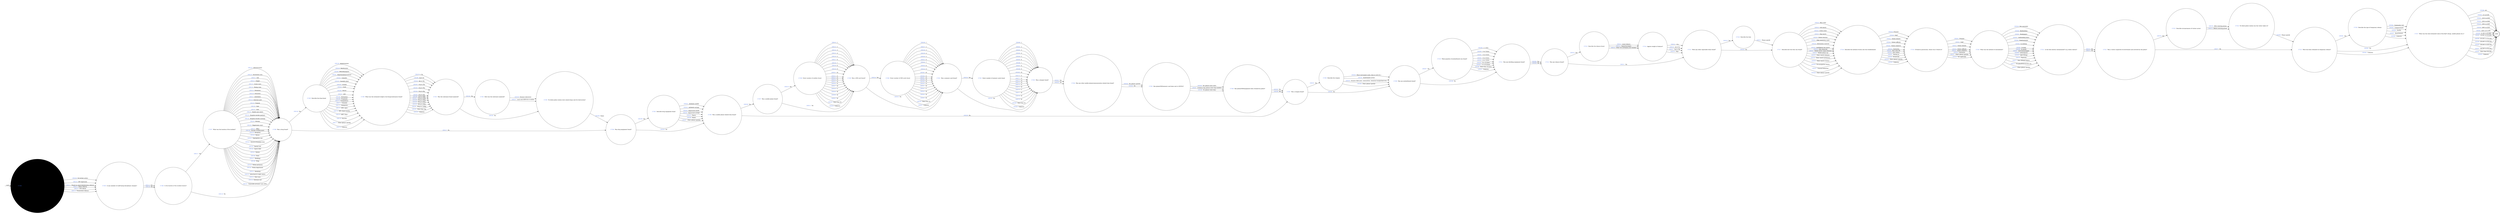 digraph FIND_5 {
  rankdir=LR;
  node [shape = circle];

  START_NODE [label="", shape=none];
  START_NODE -> 57284 [label = "start"];
  END_NODE [label="END", shape="doublecircle"];
  57284 [label=< <FONT COLOR="royalblue">57284 </FONT> What was the main management outcome of this incident? >, style="filled", color="#DDD"];
  57284 -> 57285 [label=< <FONT COLOR="royalblue">209109 </FONT> No further action >];
  57284 -> 57285 [label=< <FONT COLOR="royalblue">209110 </FONT> IEP regression >];
  57284 -> 57285 [label=< <FONT COLOR="royalblue">209111 </FONT> Placed on report/adjudication referral >];
  57284 -> 57285 [label=< <FONT COLOR="royalblue">209112 </FONT> Police referral >];
  57284 -> 57285 [label=< <FONT COLOR="royalblue">209113 </FONT> CPS refrral >, color="#DDD"];
  57284 -> 57285 [label=< <FONT COLOR="royalblue">209114 </FONT> Prosecution referral >];
  57285 [label=< <FONT COLOR="royalblue">57285 </FONT> Is any member of staff facing disciplinary charges? >];
  57285 -> 57286 [label=< <FONT COLOR="royalblue">209115 </FONT> Yes >];
  57285 -> 57286 [label=< <FONT COLOR="royalblue">209116 </FONT> No >];
  57286 [label=< <FONT COLOR="royalblue">57286 </FONT> Is the location of the incident known? >];
  57286 -> 57287 [label=< <FONT COLOR="royalblue">209117 </FONT> Yes >];
  57286 -> 57288 [label=< <FONT COLOR="royalblue">209118 </FONT> No >];
  57287 [label=< <FONT COLOR="royalblue">57287 </FONT> What was the location of the incident? >];
  57287 -> 57288 [label=< <FONT COLOR="royalblue">209119 </FONT> Administration >];
  57287 -> 57288 [label=< <FONT COLOR="royalblue">209120 </FONT> Association area >];
  57287 -> 57288 [label=< <FONT COLOR="royalblue">209121 </FONT> Cell >];
  57287 -> 57288 [label=< <FONT COLOR="royalblue">209122 </FONT> Chapel >];
  57287 -> 57288 [label=< <FONT COLOR="royalblue">209123 </FONT> Crown court >];
  57287 -> 57288 [label=< <FONT COLOR="royalblue">209124 </FONT> Dining room >];
  57287 -> 57288 [label=< <FONT COLOR="royalblue">209125 </FONT> Dormitory >];
  57287 -> 57288 [label=< <FONT COLOR="royalblue">209126 </FONT> Education >];
  57287 -> 57288 [label=< <FONT COLOR="royalblue">209127 </FONT> Elsewhere >];
  57287 -> 57288 [label=< <FONT COLOR="royalblue">209128 </FONT> Exercise yard >];
  57287 -> 57288 [label=< <FONT COLOR="royalblue">209129 </FONT> Funeral >];
  57287 -> 57288 [label=< <FONT COLOR="royalblue">209130 </FONT> Gate >];
  57287 -> 57288 [label=< <FONT COLOR="royalblue">209131 </FONT> Gym >];
  57287 -> 57288 [label=< <FONT COLOR="royalblue">209132 </FONT> Health care centre >];
  57287 -> 57288 [label=< <FONT COLOR="royalblue">209133 </FONT> Hospital outside (patient) >];
  57287 -> 57288 [label=< <FONT COLOR="royalblue">209134 </FONT> Hospital outside (visiting) >];
  57287 -> 57288 [label=< <FONT COLOR="royalblue">209135 </FONT> Kitchen >];
  57287 -> 57288 [label=< <FONT COLOR="royalblue">209136 </FONT> Magistrates court >];
  57287 -> 57288 [label=< <FONT COLOR="royalblue">209137 </FONT> Office >];
  57287 -> 57288 [label=< <FONT COLOR="royalblue">209138 </FONT> Outside working party >];
  57287 -> 57288 [label=< <FONT COLOR="royalblue">209139 </FONT> Reception >];
  57287 -> 57288 [label=< <FONT COLOR="royalblue">209140 </FONT> Recess >];
  57287 -> 57288 [label=< <FONT COLOR="royalblue">209141 </FONT> Segregation unit >];
  57287 -> 57288 [label=< <FONT COLOR="royalblue">209142 </FONT> Showers/changing room >];
  57287 -> 57288 [label=< <FONT COLOR="royalblue">209143 </FONT> Special unit >];
  57287 -> 57288 [label=< <FONT COLOR="royalblue">209144 </FONT> Sports field >];
  57287 -> 57288 [label=< <FONT COLOR="royalblue">209145 </FONT> Vehicle >];
  57287 -> 57288 [label=< <FONT COLOR="royalblue">209146 </FONT> Visits >];
  57287 -> 57288 [label=< <FONT COLOR="royalblue">209147 </FONT> Weddings >];
  57287 -> 57288 [label=< <FONT COLOR="royalblue">209148 </FONT> Wing >];
  57287 -> 57288 [label=< <FONT COLOR="royalblue">209149 </FONT> Within perimeter >];
  57287 -> 57288 [label=< <FONT COLOR="royalblue">209150 </FONT> Works department >];
  57287 -> 57288 [label=< <FONT COLOR="royalblue">209151 </FONT> Workshop >];
  57287 -> 57288 [label=< <FONT COLOR="royalblue">209152 </FONT> Induction/1st night centre >];
  57287 -> 57288 [label=< <FONT COLOR="royalblue">209153 </FONT> Mail room >];
  57287 -> 57288 [label=< <FONT COLOR="royalblue">209154 </FONT> External roof >];
  57287 -> 57288 [label=< <FONT COLOR="royalblue">209155 </FONT> Vulnerable prisoners unit (VPU) >];
  57288 [label=< <FONT COLOR="royalblue">57288 </FONT> Was a drug found? >];
  57288 -> 57289 [label=< <FONT COLOR="royalblue">209156 </FONT> Yes >];
  57288 -> 57294 [label=< <FONT COLOR="royalblue">209157 </FONT> No >];
  57289 [label=< <FONT COLOR="royalblue">57289 </FONT> Describe the drug found >];
  57289 -> 57290 [label=< <FONT COLOR="royalblue">209158 </FONT> Amphetamines >];
  57289 -> 57290 [label=< <FONT COLOR="royalblue">209159 </FONT> Barbiturates >];
  57289 -> 57290 [label=< <FONT COLOR="royalblue">209160 </FONT> Benzodiazepines >];
  57289 -> 57290 [label=< <FONT COLOR="royalblue">209161 </FONT> Buprenorphine/subutex >];
  57289 -> 57290 [label=< <FONT COLOR="royalblue">209162 </FONT> Cannabis >];
  57289 -> 57290 [label=< <FONT COLOR="royalblue">209163 </FONT> Cannabis plant >];
  57289 -> 57290 [label=< <FONT COLOR="royalblue">209164 </FONT> Cocaine >];
  57289 -> 57290 [label=< <FONT COLOR="royalblue">209165 </FONT> Crack >];
  57289 -> 57290 [label=< <FONT COLOR="royalblue">209166 </FONT> Heroin >];
  57289 -> 57290 [label=< <FONT COLOR="royalblue">209167 </FONT> LSD >];
  57289 -> 57290 [label=< <FONT COLOR="royalblue">209168 </FONT> Methadone >];
  57289 -> 57290 [label=< <FONT COLOR="royalblue">209169 </FONT> Pregabalin >];
  57289 -> 57290 [label=< <FONT COLOR="royalblue">209170 </FONT> Tranquilisers >];
  57289 -> 57290 [label=< <FONT COLOR="royalblue">209171 </FONT> Tramadol >];
  57289 -> 57290 [label=< <FONT COLOR="royalblue">209172 </FONT> Gabapentin >];
  57289 -> 57290 [label=< <FONT COLOR="royalblue">209173 </FONT> NPS: spice >];
  57289 -> 57290 [label=< <FONT COLOR="royalblue">209174 </FONT> NPS: black mamba >];
  57289 -> 57290 [label=< <FONT COLOR="royalblue">209175 </FONT> NPS: other >];
  57289 -> 57290 [label=< <FONT COLOR="royalblue">209176 </FONT> Steroids >];
  57289 -> 57290 [label=< <FONT COLOR="royalblue">209177 </FONT> Other (please specify) >];
  57289 -> 57290 [label=< <FONT COLOR="royalblue">209178 </FONT> Unknown >];
  57290 [label=< <FONT COLOR="royalblue">57290 </FONT> What was the estimated weight of all drugs/substances found? >];
  57290 -> 57291 [label=< <FONT COLOR="royalblue">209179 </FONT> &lt;1g >];
  57290 -> 57291 [label=< <FONT COLOR="royalblue">209180 </FONT> 2g to 5g >];
  57290 -> 57291 [label=< <FONT COLOR="royalblue">209181 </FONT> 6g to 10g >];
  57290 -> 57291 [label=< <FONT COLOR="royalblue">209182 </FONT> 11g to 20g >];
  57290 -> 57291 [label=< <FONT COLOR="royalblue">209183 </FONT> 21g to 30g >];
  57290 -> 57291 [label=< <FONT COLOR="royalblue">209184 </FONT> 31g to 40g >];
  57290 -> 57291 [label=< <FONT COLOR="royalblue">209185 </FONT> 41g to 50g >];
  57290 -> 57291 [label=< <FONT COLOR="royalblue">209186 </FONT> 51g to 100g >];
  57290 -> 57291 [label=< <FONT COLOR="royalblue">209187 </FONT> 101g to 200g >];
  57290 -> 57291 [label=< <FONT COLOR="royalblue">209188 </FONT> 201g to 300g >];
  57290 -> 57291 [label=< <FONT COLOR="royalblue">209189 </FONT> 301g to 400g >];
  57290 -> 57291 [label=< <FONT COLOR="royalblue">209190 </FONT> 401g to 500g >];
  57290 -> 57291 [label=< <FONT COLOR="royalblue">209191 </FONT> 501g to 1,000g >];
  57290 -> 57291 [label=< <FONT COLOR="royalblue">209192 </FONT> More than 1kg >];
  57290 -> 57291 [label=< <FONT COLOR="royalblue">209193 </FONT> Unknown >];
  57291 [label=< <FONT COLOR="royalblue">57291 </FONT> Was the substance found analysed? >];
  57291 -> 57292 [label=< <FONT COLOR="royalblue">209194 </FONT> Yes >];
  57291 -> 57293 [label=< <FONT COLOR="royalblue">209195 </FONT> No >];
  57292 [label=< <FONT COLOR="royalblue">57292 </FONT> How was the substance analysed? >];
  57292 -> 57293 [label=< <FONT COLOR="royalblue">209196 </FONT> Forensic laboratory >];
  57292 -> 57293 [label=< <FONT COLOR="royalblue">209197 </FONT> Local with BDH kit or similar >];
  57293 [label=< <FONT COLOR="royalblue">57293 </FONT> To which police station were seized drugs sent for destruction? >];
  57293 -> 57294 [label=< <FONT COLOR="royalblue">209198 </FONT> Name >];
  57294 [label=< <FONT COLOR="royalblue">57294 </FONT> Was drug equipment found? >];
  57294 -> 57295 [label=< <FONT COLOR="royalblue">209199 </FONT> Yes >];
  57294 -> 57296 [label=< <FONT COLOR="royalblue">209200 </FONT> No >];
  57295 [label=< <FONT COLOR="royalblue">57295 </FONT> Describe drug equipment found >];
  57295 -> 57296 [label=< <FONT COLOR="royalblue">209201 </FONT> Authentic needle >];
  57295 -> 57296 [label=< <FONT COLOR="royalblue">209202 </FONT> Authentic syringe >];
  57295 -> 57296 [label=< <FONT COLOR="royalblue">209203 </FONT> Improvised needle >];
  57295 -> 57296 [label=< <FONT COLOR="royalblue">209204 </FONT> Improvised syringe >];
  57295 -> 57296 [label=< <FONT COLOR="royalblue">209205 </FONT> Pipe(s) >];
  57295 -> 57296 [label=< <FONT COLOR="royalblue">209206 </FONT> Roach >];
  57295 -> 57296 [label=< <FONT COLOR="royalblue">209207 </FONT> Other (please specify) >];
  57296 [label=< <FONT COLOR="royalblue">57296 </FONT> Was a mobile phone related item found? >];
  57296 -> 57297 [label=< <FONT COLOR="royalblue">209208 </FONT> Yes >];
  57296 -> 57307 [label=< <FONT COLOR="royalblue">209209 </FONT> No >];
  57297 [label=< <FONT COLOR="royalblue">57297 </FONT> Was a mobile phone found? >];
  57297 -> 57298 [label=< <FONT COLOR="royalblue">209210 </FONT> Yes >];
  57297 -> 57299 [label=< <FONT COLOR="royalblue">209211 </FONT> No >];
  57298 [label=< <FONT COLOR="royalblue">57298 </FONT> Enter number of mobiles found >];
  57298 -> 57299 [label=< <FONT COLOR="royalblue">209212 </FONT> 1 >];
  57298 -> 57299 [label=< <FONT COLOR="royalblue">209213 </FONT> 2 >];
  57298 -> 57299 [label=< <FONT COLOR="royalblue">209214 </FONT> 3 >];
  57298 -> 57299 [label=< <FONT COLOR="royalblue">209215 </FONT> 4 >];
  57298 -> 57299 [label=< <FONT COLOR="royalblue">209216 </FONT> 5 >];
  57298 -> 57299 [label=< <FONT COLOR="royalblue">209217 </FONT> 6 >];
  57298 -> 57299 [label=< <FONT COLOR="royalblue">209218 </FONT> 7 >];
  57298 -> 57299 [label=< <FONT COLOR="royalblue">209219 </FONT> 8 >];
  57298 -> 57299 [label=< <FONT COLOR="royalblue">209220 </FONT> 9 >];
  57298 -> 57299 [label=< <FONT COLOR="royalblue">209221 </FONT> 10 >];
  57298 -> 57299 [label=< <FONT COLOR="royalblue">209222 </FONT> 11 >];
  57298 -> 57299 [label=< <FONT COLOR="royalblue">209223 </FONT> 12 >];
  57298 -> 57299 [label=< <FONT COLOR="royalblue">209224 </FONT> 13 >];
  57298 -> 57299 [label=< <FONT COLOR="royalblue">209225 </FONT> 14 >];
  57298 -> 57299 [label=< <FONT COLOR="royalblue">209226 </FONT> 15 >];
  57298 -> 57299 [label=< <FONT COLOR="royalblue">209227 </FONT> 16 >];
  57298 -> 57299 [label=< <FONT COLOR="royalblue">209228 </FONT> 17 >];
  57298 -> 57299 [label=< <FONT COLOR="royalblue">209229 </FONT> 18 >];
  57298 -> 57299 [label=< <FONT COLOR="royalblue">209230 </FONT> 19 >];
  57298 -> 57299 [label=< <FONT COLOR="royalblue">209231 </FONT> 20 >];
  57298 -> 57299 [label=< <FONT COLOR="royalblue">209232 </FONT> More than 20 >];
  57298 -> 57299 [label=< <FONT COLOR="royalblue">209233 </FONT> Unknown >];
  57299 [label=< <FONT COLOR="royalblue">57299 </FONT> Was a SIM card found? >];
  57299 -> 57300 [label=< <FONT COLOR="royalblue">209234 </FONT> Yes >];
  57299 -> 57301 [label=< <FONT COLOR="royalblue">209235 </FONT> No >];
  57300 [label=< <FONT COLOR="royalblue">57300 </FONT> Enter number of SIM cards found >];
  57300 -> 57301 [label=< <FONT COLOR="royalblue">209236 </FONT> 1 >];
  57300 -> 57301 [label=< <FONT COLOR="royalblue">209237 </FONT> 2 >];
  57300 -> 57301 [label=< <FONT COLOR="royalblue">209238 </FONT> 3 >];
  57300 -> 57301 [label=< <FONT COLOR="royalblue">209239 </FONT> 4 >];
  57300 -> 57301 [label=< <FONT COLOR="royalblue">209240 </FONT> 5 >];
  57300 -> 57301 [label=< <FONT COLOR="royalblue">209241 </FONT> 6 >];
  57300 -> 57301 [label=< <FONT COLOR="royalblue">209242 </FONT> 7 >];
  57300 -> 57301 [label=< <FONT COLOR="royalblue">209243 </FONT> 8 >];
  57300 -> 57301 [label=< <FONT COLOR="royalblue">209244 </FONT> 9 >];
  57300 -> 57301 [label=< <FONT COLOR="royalblue">209245 </FONT> 10 >];
  57300 -> 57301 [label=< <FONT COLOR="royalblue">209246 </FONT> 11 >];
  57300 -> 57301 [label=< <FONT COLOR="royalblue">209247 </FONT> 12 >];
  57300 -> 57301 [label=< <FONT COLOR="royalblue">209248 </FONT> 13 >];
  57300 -> 57301 [label=< <FONT COLOR="royalblue">209249 </FONT> 14 >];
  57300 -> 57301 [label=< <FONT COLOR="royalblue">209250 </FONT> 15 >];
  57300 -> 57301 [label=< <FONT COLOR="royalblue">209251 </FONT> 16 >];
  57300 -> 57301 [label=< <FONT COLOR="royalblue">209252 </FONT> 17 >];
  57300 -> 57301 [label=< <FONT COLOR="royalblue">209253 </FONT> 18 >];
  57300 -> 57301 [label=< <FONT COLOR="royalblue">209254 </FONT> 19 >];
  57300 -> 57301 [label=< <FONT COLOR="royalblue">209255 </FONT> 20 >];
  57300 -> 57301 [label=< <FONT COLOR="royalblue">209256 </FONT> More than 20 >];
  57300 -> 57301 [label=< <FONT COLOR="royalblue">209257 </FONT> Unknown >];
  57301 [label=< <FONT COLOR="royalblue">57301 </FONT> Was a memory card found? >];
  57301 -> 57302 [label=< <FONT COLOR="royalblue">209258 </FONT> Yes >];
  57301 -> 57303 [label=< <FONT COLOR="royalblue">209259 </FONT> No >];
  57302 [label=< <FONT COLOR="royalblue">57302 </FONT> Enter number of memory cards found >];
  57302 -> 57303 [label=< <FONT COLOR="royalblue">209260 </FONT> 1 >];
  57302 -> 57303 [label=< <FONT COLOR="royalblue">209261 </FONT> 2 >];
  57302 -> 57303 [label=< <FONT COLOR="royalblue">209262 </FONT> 3 >];
  57302 -> 57303 [label=< <FONT COLOR="royalblue">209263 </FONT> 4 >];
  57302 -> 57303 [label=< <FONT COLOR="royalblue">209264 </FONT> 5 >];
  57302 -> 57303 [label=< <FONT COLOR="royalblue">209265 </FONT> 6 >];
  57302 -> 57303 [label=< <FONT COLOR="royalblue">209266 </FONT> 7 >];
  57302 -> 57303 [label=< <FONT COLOR="royalblue">209267 </FONT> 8 >];
  57302 -> 57303 [label=< <FONT COLOR="royalblue">209268 </FONT> 9 >];
  57302 -> 57303 [label=< <FONT COLOR="royalblue">209269 </FONT> 10 >];
  57302 -> 57303 [label=< <FONT COLOR="royalblue">209270 </FONT> 11 >];
  57302 -> 57303 [label=< <FONT COLOR="royalblue">209271 </FONT> 12 >];
  57302 -> 57303 [label=< <FONT COLOR="royalblue">209272 </FONT> 13 >];
  57302 -> 57303 [label=< <FONT COLOR="royalblue">209273 </FONT> 14 >];
  57302 -> 57303 [label=< <FONT COLOR="royalblue">209274 </FONT> 15 >];
  57302 -> 57303 [label=< <FONT COLOR="royalblue">209275 </FONT> 16 >];
  57302 -> 57303 [label=< <FONT COLOR="royalblue">209276 </FONT> 17 >];
  57302 -> 57303 [label=< <FONT COLOR="royalblue">209277 </FONT> 18 >];
  57302 -> 57303 [label=< <FONT COLOR="royalblue">209278 </FONT> 19 >];
  57302 -> 57303 [label=< <FONT COLOR="royalblue">209279 </FONT> 20 >];
  57302 -> 57303 [label=< <FONT COLOR="royalblue">209280 </FONT> More than 20 >];
  57302 -> 57303 [label=< <FONT COLOR="royalblue">209281 </FONT> Unknown >];
  57303 [label=< <FONT COLOR="royalblue">57303 </FONT> Was a charger found? >];
  57303 -> 57304 [label=< <FONT COLOR="royalblue">209282 </FONT> Yes >];
  57303 -> 57304 [label=< <FONT COLOR="royalblue">209283 </FONT> No >];
  57304 [label=< <FONT COLOR="royalblue">57304 </FONT> Was any other mobile phone/communication related item found? >];
  57304 -> 57305 [label=< <FONT COLOR="royalblue">209284 </FONT> Yes (please specify) >];
  57304 -> 57305 [label=< <FONT COLOR="royalblue">209285 </FONT> No >];
  57305 [label=< <FONT COLOR="royalblue">57305 </FONT> Has phone/SIM/memory card been sent to NDTSG? >];
  57305 -> 57306 [label=< <FONT COLOR="royalblue">209286 </FONT> Yes (please enter date) >];
  57305 -> 57306 [label=< <FONT COLOR="royalblue">209287 </FONT> Evidence bag (please enter bag number) >];
  57305 -> 57306 [label=< <FONT COLOR="royalblue">209288 </FONT> No (please state why) >];
  57306 [label=< <FONT COLOR="royalblue">57306 </FONT> Has phone/SIM/equipment been retained by police? >];
  57306 -> 57307 [label=< <FONT COLOR="royalblue">209289 </FONT> Yes >];
  57306 -> 57307 [label=< <FONT COLOR="royalblue">209290 </FONT> No >];
  57307 [label=< <FONT COLOR="royalblue">57307 </FONT> Was a weapon found? >];
  57307 -> 57308 [label=< <FONT COLOR="royalblue">209291 </FONT> Yes >];
  57307 -> 57309 [label=< <FONT COLOR="royalblue">209292 </FONT> No >];
  57308 [label=< <FONT COLOR="royalblue">57308 </FONT> Describe the weapon >];
  57308 -> 57309 [label=< <FONT COLOR="royalblue">209293 </FONT> Blunt instrument (cosh, item in sock etc.) >];
  57308 -> 57309 [label=< <FONT COLOR="royalblue">209294 </FONT> Knife/bladed article >];
  57308 -> 57309 [label=< <FONT COLOR="royalblue">209295 </FONT> Firearm (fake guns, ammunition, chemiical incapacitant etc.) >];
  57308 -> 57309 [label=< <FONT COLOR="royalblue">209296 </FONT> Other (please specify) >];
  57309 [label=< <FONT COLOR="royalblue">57309 </FONT> Was any alcohol/hooch found? >];
  57309 -> 57310 [label=< <FONT COLOR="royalblue">209297 </FONT> Yes >];
  57309 -> 57311 [label=< <FONT COLOR="royalblue">209298 </FONT> No >];
  57310 [label=< <FONT COLOR="royalblue">57310 </FONT> What quantity of alcohol/hooch was found? >];
  57310 -> 57311 [label=< <FONT COLOR="royalblue">209299 </FONT> &lt; 1 litre >];
  57310 -> 57311 [label=< <FONT COLOR="royalblue">209300 </FONT> 1 to 2 litres >];
  57310 -> 57311 [label=< <FONT COLOR="royalblue">209301 </FONT> 2 to 3 litres >];
  57310 -> 57311 [label=< <FONT COLOR="royalblue">209302 </FONT> 3 to 4 litres >];
  57310 -> 57311 [label=< <FONT COLOR="royalblue">209303 </FONT> 4 to 5 litres >];
  57310 -> 57311 [label=< <FONT COLOR="royalblue">209304 </FONT> 6 to 10 litres >];
  57310 -> 57311 [label=< <FONT COLOR="royalblue">209305 </FONT> 11 to 20 litres >];
  57310 -> 57311 [label=< <FONT COLOR="royalblue">209306 </FONT> More than 20 litres >];
  57310 -> 57311 [label=< <FONT COLOR="royalblue">209307 </FONT> Unknown >];
  57311 [label=< <FONT COLOR="royalblue">57311 </FONT> Was any distilling equipment found? >];
  57311 -> 57312 [label=< <FONT COLOR="royalblue">209308 </FONT> Yes >];
  57311 -> 57312 [label=< <FONT COLOR="royalblue">209309 </FONT> No >];
  57312 [label=< <FONT COLOR="royalblue">57312 </FONT> Was any tobacco found? >];
  57312 -> 57313 [label=< <FONT COLOR="royalblue">209310 </FONT> Yes >];
  57312 -> 57315 [label=< <FONT COLOR="royalblue">209311 </FONT> No >];
  57313 [label=< <FONT COLOR="royalblue">57313 </FONT> Describe the tobacco found >];
  57313 -> 57314 [label=< <FONT COLOR="royalblue">209312 </FONT> Loose tobacco >];
  57313 -> 57314 [label=< <FONT COLOR="royalblue">209313 </FONT> Cigarettes/cigars >];
  57313 -> 57314 [label=< <FONT COLOR="royalblue">209314 </FONT> Other (inc packaging and roaches) >];
  57314 [label=< <FONT COLOR="royalblue">57314 </FONT> Approx weight of tobacco? >];
  57314 -> 57315 [label=< <FONT COLOR="royalblue">209315 </FONT> &lt;1g >];
  57314 -> 57315 [label=< <FONT COLOR="royalblue">209316 </FONT> 2g to 5g >];
  57314 -> 57315 [label=< <FONT COLOR="royalblue">209317 </FONT> 6g to 10g >];
  57314 -> 57315 [label=< <FONT COLOR="royalblue">209318 </FONT> 10g+ >];
  57315 [label=< <FONT COLOR="royalblue">57315 </FONT> Were any other reportable items found? >];
  57315 -> 57316 [label=< <FONT COLOR="royalblue">209319 </FONT> Yes >];
  57315 -> 57317 [label=< <FONT COLOR="royalblue">209320 </FONT> No >];
  57316 [label=< <FONT COLOR="royalblue">57316 </FONT> Describe the item >];
  57316 -> 57317 [label=< <FONT COLOR="royalblue">209321 </FONT> Please specify >];
  57317 [label=< <FONT COLOR="royalblue">57317 </FONT> Describe how the item was found? >];
  57317 -> 57318 [label=< <FONT COLOR="royalblue">209322 </FONT> Boss chair >];
  57317 -> 57318 [label=< <FONT COLOR="royalblue">209323 </FONT> Cell search >];
  57317 -> 57318 [label=< <FONT COLOR="royalblue">209324 </FONT> Crime scene >];
  57317 -> 57318 [label=< <FONT COLOR="royalblue">209325 </FONT> Dog search >];
  57317 -> 57318 [label=< <FONT COLOR="royalblue">209326 </FONT> Drone recovery >];
  57317 -> 57318 [label=< <FONT COLOR="royalblue">209327 </FONT> High sensitivity wand >];
  57317 -> 57318 [label=< <FONT COLOR="royalblue">209328 </FONT> Information received >];
  57317 -> 57318 [label=< <FONT COLOR="royalblue">209329 </FONT> Intelligence led search >];
  57317 -> 57318 [label=< <FONT COLOR="royalblue">209330 </FONT> Item observed >];
  57317 -> 57318 [label=< <FONT COLOR="royalblue">209331 </FONT> Mobile phone signal detector >];
  57317 -> 57318 [label=< <FONT COLOR="royalblue">209332 </FONT> Mobile phone rod >];
  57317 -> 57318 [label=< <FONT COLOR="royalblue">209333 </FONT> Other search (inmate) >];
  57317 -> 57318 [label=< <FONT COLOR="royalblue">209334 </FONT> Other search (premises) >];
  57317 -> 57318 [label=< <FONT COLOR="royalblue">209335 </FONT> Other search (visitor) >];
  57317 -> 57318 [label=< <FONT COLOR="royalblue">209336 </FONT> Pre-occupation search >];
  57317 -> 57318 [label=< <FONT COLOR="royalblue">209337 </FONT> Unusual behaviour >];
  57317 -> 57318 [label=< <FONT COLOR="royalblue">209338 </FONT> Other (please specify) >];
  57318 [label=< <FONT COLOR="royalblue">57318 </FONT> Describe the method of entry into the establishment >];
  57318 -> 57319 [label=< <FONT COLOR="royalblue">209339 </FONT> Prisoner >];
  57318 -> 57319 [label=< <FONT COLOR="royalblue">209340 </FONT> Staff >];
  57318 -> 57319 [label=< <FONT COLOR="royalblue">209341 </FONT> Visitor (friend) >];
  57318 -> 57319 [label=< <FONT COLOR="royalblue">209342 </FONT> Visitor (official) >];
  57318 -> 57319 [label=< <FONT COLOR="royalblue">209343 </FONT> Visitor (relative) >];
  57318 -> 57319 [label=< <FONT COLOR="royalblue">209344 </FONT> Contractor >];
  57318 -> 57319 [label=< <FONT COLOR="royalblue">209345 </FONT> Post (rule 39) >];
  57318 -> 57319 [label=< <FONT COLOR="royalblue">209346 </FONT> Post (other) >];
  57318 -> 57319 [label=< <FONT COLOR="royalblue">209347 </FONT> Thrown in >];
  57318 -> 57319 [label=< <FONT COLOR="royalblue">209348 </FONT> Drone/UAV >];
  57318 -> 57319 [label=< <FONT COLOR="royalblue">209349 </FONT> Other (please specify) >];
  57318 -> 57319 [label=< <FONT COLOR="royalblue">209350 </FONT> Unknown >];
  57319 [label=< <FONT COLOR="royalblue">57319 </FONT> If found in possession, whose was it found in? >];
  57319 -> 57320 [label=< <FONT COLOR="royalblue">209351 </FONT> Prisoner >];
  57319 -> 57320 [label=< <FONT COLOR="royalblue">209352 </FONT> Staff >];
  57319 -> 57320 [label=< <FONT COLOR="royalblue">209353 </FONT> Visitor (friend) >];
  57319 -> 57320 [label=< <FONT COLOR="royalblue">209354 </FONT> Visitor (official) >];
  57319 -> 57320 [label=< <FONT COLOR="royalblue">209355 </FONT> Visitor (relative) >];
  57319 -> 57320 [label=< <FONT COLOR="royalblue">209356 </FONT> Contractor >];
  57319 -> 57320 [label=< <FONT COLOR="royalblue">209357 </FONT> Other (please specify) >];
  57319 -> 57320 [label=< <FONT COLOR="royalblue">209358 </FONT> Not applicable >];
  57320 [label=< <FONT COLOR="royalblue">57320 </FONT> What was the method of concealment? >];
  57320 -> 57321 [label=< <FONT COLOR="royalblue">209359 </FONT> Not concealed >];
  57320 -> 57321 [label=< <FONT COLOR="royalblue">209360 </FONT> Bed/bedding >];
  57320 -> 57321 [label=< <FONT COLOR="royalblue">209361 </FONT> Book/papers >];
  57320 -> 57321 [label=< <FONT COLOR="royalblue">209362 </FONT> Cell/building fabric >];
  57320 -> 57321 [label=< <FONT COLOR="royalblue">209363 </FONT> Food/container >];
  57320 -> 57321 [label=< <FONT COLOR="royalblue">209364 </FONT> In clothing >];
  57320 -> 57321 [label=< <FONT COLOR="royalblue">209365 </FONT> In hand >];
  57320 -> 57321 [label=< <FONT COLOR="royalblue">209366 </FONT> In mouth >];
  57320 -> 57321 [label=< <FONT COLOR="royalblue">209367 </FONT> Internally/plugged >];
  57320 -> 57321 [label=< <FONT COLOR="royalblue">209368 </FONT> Letter/parcel >];
  57320 -> 57321 [label=< <FONT COLOR="royalblue">209369 </FONT> Light fittings >];
  57320 -> 57321 [label=< <FONT COLOR="royalblue">209370 </FONT> Pipework >];
  57320 -> 57321 [label=< <FONT COLOR="royalblue">209371 </FONT> Rule 39/legal papers >];
  57320 -> 57321 [label=< <FONT COLOR="royalblue">209372 </FONT> TV/radio/DVD/consoles etc. >];
  57320 -> 57321 [label=< <FONT COLOR="royalblue">209373 </FONT> Other (please specify) >];
  57321 [label=< <FONT COLOR="royalblue">57321 </FONT> Is the item heavily contaminated? (e.g. blood, faeces)? >];
  57321 -> 57322 [label=< <FONT COLOR="royalblue">209374 </FONT> Yes >];
  57321 -> 57322 [label=< <FONT COLOR="royalblue">209375 </FONT> No >];
  57322 [label=< <FONT COLOR="royalblue">57322 </FONT> Was a visitor suspected of involvement and arrested by the police? >];
  57322 -> 57323 [label=< <FONT COLOR="royalblue">209376 </FONT> Yes >];
  57322 -> 57325 [label=< <FONT COLOR="royalblue">209377 </FONT> No >];
  57323 [label=< <FONT COLOR="royalblue">57323 </FONT> Describe circumstances of visitors arrest >];
  57323 -> 57324 [label=< <FONT COLOR="royalblue">209378 </FONT> After entering prison >];
  57323 -> 57324 [label=< <FONT COLOR="royalblue">209379 </FONT> Before entering prison >];
  57324 [label=< <FONT COLOR="royalblue">57324 </FONT> To which police station was the visitor taken to? >];
  57324 -> 57325 [label=< <FONT COLOR="royalblue">209380 </FONT> Please specify >];
  57325 [label=< <FONT COLOR="royalblue">57325 </FONT> Were the items obtained on temporary release? >];
  57325 -> 57326 [label=< <FONT COLOR="royalblue">209381 </FONT> Yes >];
  57325 -> 57327 [label=< <FONT COLOR="royalblue">209382 </FONT> No >];
  57325 -> 57327 [label=< <FONT COLOR="royalblue">209383 </FONT> Unknown >];
  57326 [label=< <FONT COLOR="royalblue">57326 </FONT> Describe the type of temporary release >];
  57326 -> 57327 [label=< <FONT COLOR="royalblue">209384 </FONT> Community visit >];
  57326 -> 57327 [label=< <FONT COLOR="royalblue">209385 </FONT> Compassionate >];
  57326 -> 57327 [label=< <FONT COLOR="royalblue">209386 </FONT> Facility >];
  57326 -> 57327 [label=< <FONT COLOR="royalblue">209387 </FONT> Resettlement >];
  57326 -> 57327 [label=< <FONT COLOR="royalblue">209388 </FONT> Unknown >];
  57327 [label=< <FONT COLOR="royalblue">57327 </FONT> What was the total estimated value of the find? (drugs, mobile phones etc.)? >];
  57327 -> END_NODE [label=< <FONT COLOR="royalblue">209389 </FONT> £0 >];
  57327 -> END_NODE [label=< <FONT COLOR="royalblue">209390 </FONT> £1 to £100 >];
  57327 -> END_NODE [label=< <FONT COLOR="royalblue">209391 </FONT> £101 to £200 >];
  57327 -> END_NODE [label=< <FONT COLOR="royalblue">209392 </FONT> £201 to £300 >];
  57327 -> END_NODE [label=< <FONT COLOR="royalblue">209393 </FONT> £301 to £400 >];
  57327 -> END_NODE [label=< <FONT COLOR="royalblue">209394 </FONT> £401 to £500 >];
  57327 -> END_NODE [label=< <FONT COLOR="royalblue">209395 </FONT> £501 to £1,000 >];
  57327 -> END_NODE [label=< <FONT COLOR="royalblue">209396 </FONT> £1,001 to £5,000 >];
  57327 -> END_NODE [label=< <FONT COLOR="royalblue">209397 </FONT> £5,001 to £10,000 >];
  57327 -> END_NODE [label=< <FONT COLOR="royalblue">209398 </FONT> £10,001 to £20,000 >];
  57327 -> END_NODE [label=< <FONT COLOR="royalblue">209399 </FONT> £20,001 to £30,000 >];
  57327 -> END_NODE [label=< <FONT COLOR="royalblue">209400 </FONT> £30,001 to £40,000 >];
  57327 -> END_NODE [label=< <FONT COLOR="royalblue">209401 </FONT> £40,001 to £50,000 >];
  57327 -> END_NODE [label=< <FONT COLOR="royalblue">209402 </FONT> More than £50,000 >];
  57327 -> END_NODE [label=< <FONT COLOR="royalblue">209403 </FONT> Unknown >];
}